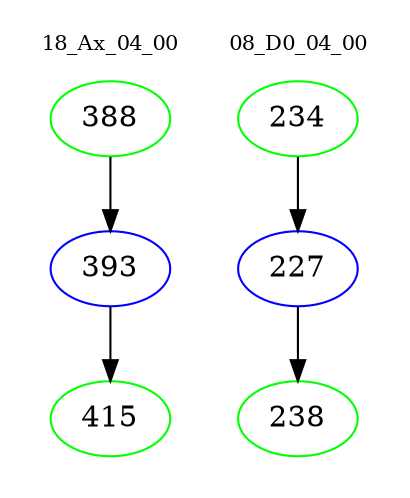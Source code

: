 digraph{
subgraph cluster_0 {
color = white
label = "18_Ax_04_00";
fontsize=10;
T0_388 [label="388", color="green"]
T0_388 -> T0_393 [color="black"]
T0_393 [label="393", color="blue"]
T0_393 -> T0_415 [color="black"]
T0_415 [label="415", color="green"]
}
subgraph cluster_1 {
color = white
label = "08_D0_04_00";
fontsize=10;
T1_234 [label="234", color="green"]
T1_234 -> T1_227 [color="black"]
T1_227 [label="227", color="blue"]
T1_227 -> T1_238 [color="black"]
T1_238 [label="238", color="green"]
}
}
